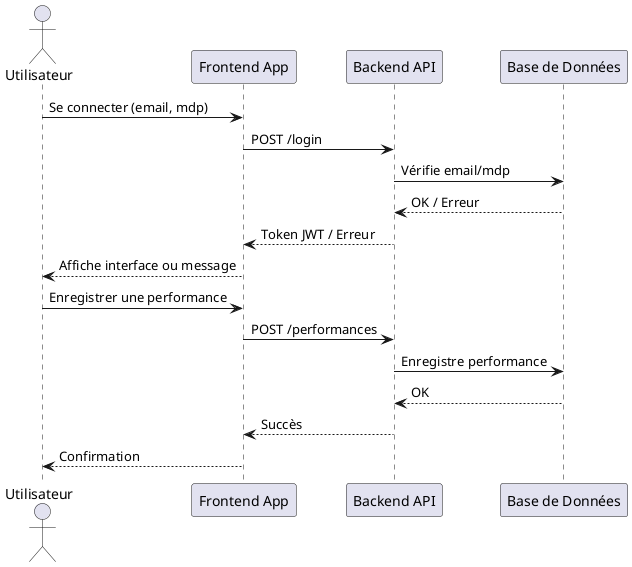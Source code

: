 
@startuml SequenceMagicFit
actor Utilisateur
participant "Frontend App" as Front
participant "Backend API" as API
participant "Base de Données" as DB

Utilisateur -> Front : Se connecter (email, mdp)
Front -> API : POST /login
API -> DB : Vérifie email/mdp
DB --> API : OK / Erreur
API --> Front : Token JWT / Erreur
Front --> Utilisateur : Affiche interface ou message

Utilisateur -> Front : Enregistrer une performance
Front -> API : POST /performances
API -> DB : Enregistre performance
DB --> API : OK
API --> Front : Succès
Front --> Utilisateur : Confirmation
@enduml
